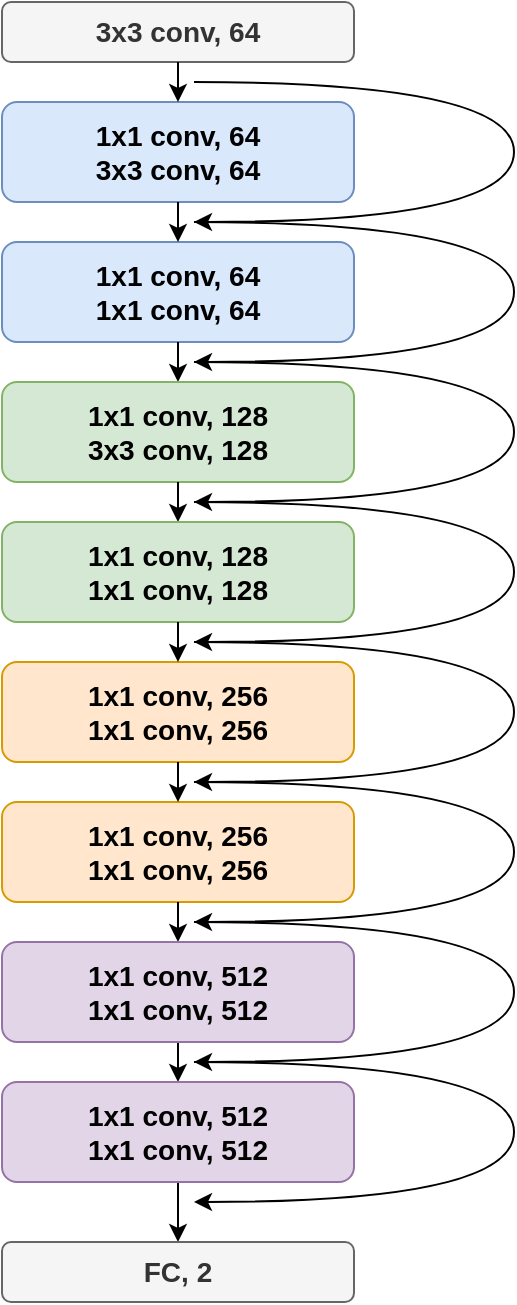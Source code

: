 <mxfile>
    <diagram id="dfak9P4aBg5VRGbrMjbS" name="Page-1">
        <mxGraphModel dx="1208" dy="730" grid="1" gridSize="10" guides="1" tooltips="1" connect="1" arrows="1" fold="1" page="1" pageScale="1" pageWidth="827" pageHeight="1169" math="0" shadow="0">
            <root>
                <mxCell id="0"/>
                <mxCell id="1" parent="0"/>
                <mxCell id="v1O0bBh__z1E16P5YVnx-2" value="&lt;b style=&quot;font-size: 14px;&quot;&gt;1x1 conv, 256&lt;br&gt;&lt;/b&gt;&lt;b style=&quot;font-size: 14px;&quot;&gt;1x1 conv, 256&lt;/b&gt;&lt;b style=&quot;font-size: 14px;&quot;&gt;&lt;br&gt;&lt;/b&gt;" style="whiteSpace=wrap;html=1;fillColor=#ffe6cc;strokeColor=#d79b00;imageAspect=1;rounded=1;" parent="1" vertex="1">
                    <mxGeometry x="224" y="340" width="176" height="50" as="geometry"/>
                </mxCell>
                <mxCell id="v1O0bBh__z1E16P5YVnx-4" value="&lt;font style=&quot;font-size: 14px;&quot;&gt;&lt;b&gt;1x1 conv, 64&lt;br&gt;&lt;/b&gt;&lt;b&gt;3x3 conv, 64&lt;br&gt;&lt;/b&gt;&lt;/font&gt;" style="whiteSpace=wrap;html=1;fillColor=#dae8fc;strokeColor=#6c8ebf;imageAspect=1;rounded=1;" parent="1" vertex="1">
                    <mxGeometry x="224" y="60" width="176" height="50" as="geometry"/>
                </mxCell>
                <mxCell id="v1O0bBh__z1E16P5YVnx-5" value="&lt;b&gt;&lt;font style=&quot;font-size: 14px&quot;&gt;3x3 conv, 64&lt;/font&gt;&lt;/b&gt;" style="whiteSpace=wrap;html=1;fillColor=#f5f5f5;strokeColor=#666666;imageAspect=1;rounded=1;fontColor=#333333;" parent="1" vertex="1">
                    <mxGeometry x="224" y="10" width="176" height="30" as="geometry"/>
                </mxCell>
                <mxCell id="v1O0bBh__z1E16P5YVnx-8" value="" style="endArrow=classic;html=1;rounded=0;fontSize=14;exitX=0.5;exitY=1;exitDx=0;exitDy=0;" parent="1" source="LrIud2WbtqrkYHYGv55O-18" edge="1">
                    <mxGeometry width="50" height="50" relative="1" as="geometry">
                        <mxPoint x="312" y="590" as="sourcePoint"/>
                        <mxPoint x="312" y="550" as="targetPoint"/>
                    </mxGeometry>
                </mxCell>
                <mxCell id="v1O0bBh__z1E16P5YVnx-10" value="" style="endArrow=classic;html=1;rounded=0;fontSize=14;" parent="1" source="LrIud2WbtqrkYHYGv55O-22" edge="1">
                    <mxGeometry width="50" height="50" relative="1" as="geometry">
                        <mxPoint x="312.0" y="770" as="sourcePoint"/>
                        <mxPoint x="312" y="630" as="targetPoint"/>
                    </mxGeometry>
                </mxCell>
                <mxCell id="v1O0bBh__z1E16P5YVnx-11" value="&lt;b&gt;&lt;font style=&quot;font-size: 14px&quot;&gt;FC, 2&lt;/font&gt;&lt;/b&gt;" style="whiteSpace=wrap;html=1;fillColor=#f5f5f5;strokeColor=#666666;imageAspect=1;rounded=1;fontColor=#333333;" parent="1" vertex="1">
                    <mxGeometry x="224" y="630" width="176" height="30" as="geometry"/>
                </mxCell>
                <mxCell id="v1O0bBh__z1E16P5YVnx-16" value="" style="curved=1;endArrow=classic;html=1;rounded=0;fontSize=14;" parent="1" edge="1">
                    <mxGeometry width="50" height="50" relative="1" as="geometry">
                        <mxPoint x="320" y="50" as="sourcePoint"/>
                        <mxPoint x="320" y="120" as="targetPoint"/>
                        <Array as="points">
                            <mxPoint x="480" y="50"/>
                            <mxPoint x="480" y="120"/>
                        </Array>
                    </mxGeometry>
                </mxCell>
                <mxCell id="LrIud2WbtqrkYHYGv55O-2" value="&lt;font style=&quot;font-size: 14px;&quot;&gt;&lt;b&gt;1x1 conv, 64&lt;br&gt;&lt;/b&gt;&lt;b&gt;1x1 conv, 64&lt;br&gt;&lt;/b&gt;&lt;/font&gt;" style="whiteSpace=wrap;html=1;fillColor=#dae8fc;strokeColor=#6c8ebf;imageAspect=1;rounded=1;" parent="1" vertex="1">
                    <mxGeometry x="224" y="130" width="176" height="50" as="geometry"/>
                </mxCell>
                <mxCell id="LrIud2WbtqrkYHYGv55O-3" value="" style="endArrow=classic;html=1;rounded=0;fontSize=14;exitX=0.5;exitY=1;exitDx=0;exitDy=0;" parent="1" source="v1O0bBh__z1E16P5YVnx-5" target="v1O0bBh__z1E16P5YVnx-4" edge="1">
                    <mxGeometry width="50" height="50" relative="1" as="geometry">
                        <mxPoint x="322" y="360" as="sourcePoint"/>
                        <mxPoint x="322" y="380" as="targetPoint"/>
                    </mxGeometry>
                </mxCell>
                <mxCell id="LrIud2WbtqrkYHYGv55O-4" value="" style="endArrow=classic;html=1;rounded=0;fontSize=14;exitX=0.5;exitY=1;exitDx=0;exitDy=0;entryX=0.5;entryY=0;entryDx=0;entryDy=0;" parent="1" source="v1O0bBh__z1E16P5YVnx-4" target="LrIud2WbtqrkYHYGv55O-2" edge="1">
                    <mxGeometry width="50" height="50" relative="1" as="geometry">
                        <mxPoint x="322" y="50" as="sourcePoint"/>
                        <mxPoint x="322" y="70" as="targetPoint"/>
                    </mxGeometry>
                </mxCell>
                <mxCell id="LrIud2WbtqrkYHYGv55O-5" value="" style="endArrow=classic;html=1;rounded=0;fontSize=14;exitX=0.5;exitY=1;exitDx=0;exitDy=0;" parent="1" source="LrIud2WbtqrkYHYGv55O-2" edge="1">
                    <mxGeometry width="50" height="50" relative="1" as="geometry">
                        <mxPoint x="332" y="60" as="sourcePoint"/>
                        <mxPoint x="312" y="200" as="targetPoint"/>
                    </mxGeometry>
                </mxCell>
                <mxCell id="LrIud2WbtqrkYHYGv55O-6" value="&lt;b style=&quot;font-size: 14px;&quot;&gt;1x1 conv, 128&lt;br&gt;&lt;/b&gt;&lt;b style=&quot;font-size: 14px;&quot;&gt;3x3 conv, 128&lt;/b&gt;&lt;b style=&quot;font-size: 14px;&quot;&gt;&lt;br&gt;&lt;/b&gt;" style="whiteSpace=wrap;html=1;fillColor=#d5e8d4;strokeColor=#82b366;imageAspect=1;rounded=1;" parent="1" vertex="1">
                    <mxGeometry x="224" y="200" width="176" height="50" as="geometry"/>
                </mxCell>
                <mxCell id="LrIud2WbtqrkYHYGv55O-7" value="" style="endArrow=classic;html=1;rounded=0;fontSize=14;exitX=0.5;exitY=1;exitDx=0;exitDy=0;entryX=0.5;entryY=0;entryDx=0;entryDy=0;" parent="1" source="LrIud2WbtqrkYHYGv55O-6" target="LrIud2WbtqrkYHYGv55O-8" edge="1">
                    <mxGeometry width="50" height="50" relative="1" as="geometry">
                        <mxPoint x="320" y="250" as="sourcePoint"/>
                        <mxPoint x="310" y="270" as="targetPoint"/>
                    </mxGeometry>
                </mxCell>
                <mxCell id="LrIud2WbtqrkYHYGv55O-8" value="&lt;b style=&quot;font-size: 14px;&quot;&gt;1x1 conv, 128&lt;br&gt;&lt;/b&gt;&lt;b style=&quot;font-size: 14px;&quot;&gt;1x1 conv, 128&lt;/b&gt;&lt;b style=&quot;font-size: 14px;&quot;&gt;&lt;br&gt;&lt;/b&gt;" style="whiteSpace=wrap;html=1;fillColor=#d5e8d4;strokeColor=#82b366;imageAspect=1;rounded=1;" parent="1" vertex="1">
                    <mxGeometry x="224" y="270" width="176" height="50" as="geometry"/>
                </mxCell>
                <mxCell id="LrIud2WbtqrkYHYGv55O-9" value="" style="curved=1;endArrow=classic;html=1;rounded=0;fontSize=14;" parent="1" edge="1">
                    <mxGeometry width="50" height="50" relative="1" as="geometry">
                        <mxPoint x="320" y="120" as="sourcePoint"/>
                        <mxPoint x="320" y="190" as="targetPoint"/>
                        <Array as="points">
                            <mxPoint x="480" y="120"/>
                            <mxPoint x="480" y="190"/>
                        </Array>
                    </mxGeometry>
                </mxCell>
                <mxCell id="LrIud2WbtqrkYHYGv55O-10" value="" style="curved=1;endArrow=classic;html=1;rounded=0;fontSize=14;" parent="1" edge="1">
                    <mxGeometry width="50" height="50" relative="1" as="geometry">
                        <mxPoint x="320" y="190" as="sourcePoint"/>
                        <mxPoint x="320" y="260" as="targetPoint"/>
                        <Array as="points">
                            <mxPoint x="480" y="190"/>
                            <mxPoint x="480" y="260"/>
                        </Array>
                    </mxGeometry>
                </mxCell>
                <mxCell id="LrIud2WbtqrkYHYGv55O-11" value="" style="curved=1;endArrow=classic;html=1;rounded=0;fontSize=14;" parent="1" edge="1">
                    <mxGeometry width="50" height="50" relative="1" as="geometry">
                        <mxPoint x="320" y="260" as="sourcePoint"/>
                        <mxPoint x="320" y="330" as="targetPoint"/>
                        <Array as="points">
                            <mxPoint x="480" y="260"/>
                            <mxPoint x="480" y="330"/>
                        </Array>
                    </mxGeometry>
                </mxCell>
                <mxCell id="LrIud2WbtqrkYHYGv55O-13" value="" style="endArrow=classic;html=1;rounded=0;fontSize=14;entryX=0.5;entryY=0;entryDx=0;entryDy=0;" parent="1" edge="1">
                    <mxGeometry width="50" height="50" relative="1" as="geometry">
                        <mxPoint x="312" y="320" as="sourcePoint"/>
                        <mxPoint x="312.0" y="340.0" as="targetPoint"/>
                    </mxGeometry>
                </mxCell>
                <mxCell id="LrIud2WbtqrkYHYGv55O-14" value="" style="curved=1;endArrow=classic;html=1;rounded=0;fontSize=14;" parent="1" edge="1">
                    <mxGeometry width="50" height="50" relative="1" as="geometry">
                        <mxPoint x="320" y="330" as="sourcePoint"/>
                        <mxPoint x="320" y="400" as="targetPoint"/>
                        <Array as="points">
                            <mxPoint x="480" y="330"/>
                            <mxPoint x="480" y="400"/>
                        </Array>
                    </mxGeometry>
                </mxCell>
                <mxCell id="LrIud2WbtqrkYHYGv55O-15" value="&lt;b style=&quot;font-size: 14px;&quot;&gt;1x1 conv, 256&lt;br&gt;&lt;/b&gt;&lt;b style=&quot;font-size: 14px;&quot;&gt;1x1 conv, 256&lt;/b&gt;&lt;b style=&quot;font-size: 14px;&quot;&gt;&lt;br&gt;&lt;/b&gt;" style="whiteSpace=wrap;html=1;fillColor=#ffe6cc;strokeColor=#d79b00;imageAspect=1;rounded=1;" parent="1" vertex="1">
                    <mxGeometry x="224" y="410" width="176" height="50" as="geometry"/>
                </mxCell>
                <mxCell id="LrIud2WbtqrkYHYGv55O-16" value="" style="endArrow=classic;html=1;rounded=0;fontSize=14;entryX=0.5;entryY=0;entryDx=0;entryDy=0;exitX=0.5;exitY=1;exitDx=0;exitDy=0;" parent="1" target="LrIud2WbtqrkYHYGv55O-15" edge="1">
                    <mxGeometry width="50" height="50" relative="1" as="geometry">
                        <mxPoint x="312.0" y="390.0" as="sourcePoint"/>
                        <mxPoint x="322" y="530" as="targetPoint"/>
                    </mxGeometry>
                </mxCell>
                <mxCell id="LrIud2WbtqrkYHYGv55O-17" value="" style="endArrow=classic;html=1;rounded=0;fontSize=14;exitX=0.5;exitY=1;exitDx=0;exitDy=0;entryX=0.5;entryY=0;entryDx=0;entryDy=0;" parent="1" source="LrIud2WbtqrkYHYGv55O-15" target="LrIud2WbtqrkYHYGv55O-18" edge="1">
                    <mxGeometry width="50" height="50" relative="1" as="geometry">
                        <mxPoint x="332" y="520" as="sourcePoint"/>
                        <mxPoint x="320" y="480" as="targetPoint"/>
                    </mxGeometry>
                </mxCell>
                <mxCell id="LrIud2WbtqrkYHYGv55O-18" value="&lt;b style=&quot;font-size: 14px;&quot;&gt;1x1 conv, 512&lt;br&gt;&lt;/b&gt;&lt;b style=&quot;font-size: 14px;&quot;&gt;1x1 conv, 512&lt;/b&gt;&lt;b style=&quot;font-size: 14px;&quot;&gt;&lt;br&gt;&lt;/b&gt;" style="whiteSpace=wrap;html=1;fillColor=#e1d5e7;strokeColor=#9673a6;imageAspect=1;rounded=1;" parent="1" vertex="1">
                    <mxGeometry x="224" y="480" width="176" height="50" as="geometry"/>
                </mxCell>
                <mxCell id="LrIud2WbtqrkYHYGv55O-20" value="" style="curved=1;endArrow=classic;html=1;rounded=0;fontSize=14;" parent="1" edge="1">
                    <mxGeometry width="50" height="50" relative="1" as="geometry">
                        <mxPoint x="320" y="400" as="sourcePoint"/>
                        <mxPoint x="320" y="470.0" as="targetPoint"/>
                        <Array as="points">
                            <mxPoint x="480" y="400"/>
                            <mxPoint x="480" y="470"/>
                        </Array>
                    </mxGeometry>
                </mxCell>
                <mxCell id="LrIud2WbtqrkYHYGv55O-21" value="" style="curved=1;endArrow=classic;html=1;rounded=0;fontSize=14;" parent="1" edge="1">
                    <mxGeometry width="50" height="50" relative="1" as="geometry">
                        <mxPoint x="320" y="470.0" as="sourcePoint"/>
                        <mxPoint x="320" y="540.0" as="targetPoint"/>
                        <Array as="points">
                            <mxPoint x="480" y="470"/>
                            <mxPoint x="480" y="540"/>
                        </Array>
                    </mxGeometry>
                </mxCell>
                <mxCell id="LrIud2WbtqrkYHYGv55O-22" value="&lt;b style=&quot;font-size: 14px;&quot;&gt;1x1 conv, 512&lt;br&gt;&lt;/b&gt;&lt;b style=&quot;font-size: 14px;&quot;&gt;1x1 conv, 512&lt;/b&gt;&lt;b style=&quot;font-size: 14px;&quot;&gt;&lt;br&gt;&lt;/b&gt;" style="whiteSpace=wrap;html=1;fillColor=#e1d5e7;strokeColor=#9673a6;imageAspect=1;rounded=1;" parent="1" vertex="1">
                    <mxGeometry x="224" y="550" width="176" height="50" as="geometry"/>
                </mxCell>
                <mxCell id="LrIud2WbtqrkYHYGv55O-23" value="" style="curved=1;endArrow=classic;html=1;rounded=0;fontSize=14;" parent="1" edge="1">
                    <mxGeometry width="50" height="50" relative="1" as="geometry">
                        <mxPoint x="320" y="540.0" as="sourcePoint"/>
                        <mxPoint x="320" y="610" as="targetPoint"/>
                        <Array as="points">
                            <mxPoint x="480" y="540"/>
                            <mxPoint x="480" y="610"/>
                        </Array>
                    </mxGeometry>
                </mxCell>
            </root>
        </mxGraphModel>
    </diagram>
</mxfile>